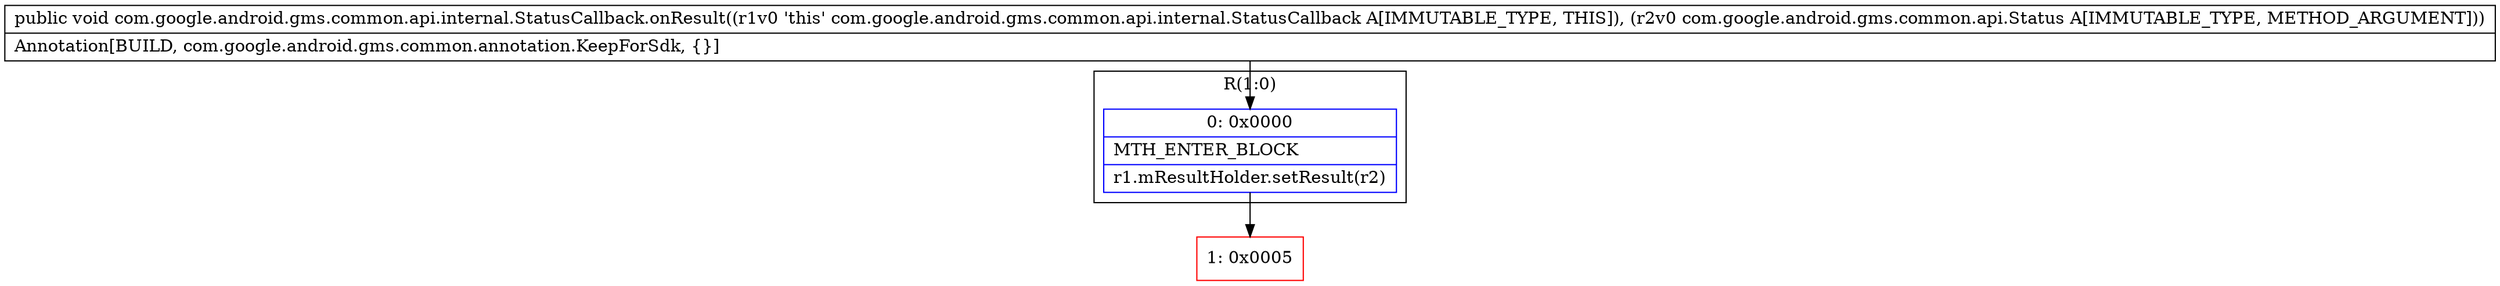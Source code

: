 digraph "CFG forcom.google.android.gms.common.api.internal.StatusCallback.onResult(Lcom\/google\/android\/gms\/common\/api\/Status;)V" {
subgraph cluster_Region_1103797347 {
label = "R(1:0)";
node [shape=record,color=blue];
Node_0 [shape=record,label="{0\:\ 0x0000|MTH_ENTER_BLOCK\l|r1.mResultHolder.setResult(r2)\l}"];
}
Node_1 [shape=record,color=red,label="{1\:\ 0x0005}"];
MethodNode[shape=record,label="{public void com.google.android.gms.common.api.internal.StatusCallback.onResult((r1v0 'this' com.google.android.gms.common.api.internal.StatusCallback A[IMMUTABLE_TYPE, THIS]), (r2v0 com.google.android.gms.common.api.Status A[IMMUTABLE_TYPE, METHOD_ARGUMENT]))  | Annotation[BUILD, com.google.android.gms.common.annotation.KeepForSdk, \{\}]\l}"];
MethodNode -> Node_0;
Node_0 -> Node_1;
}

